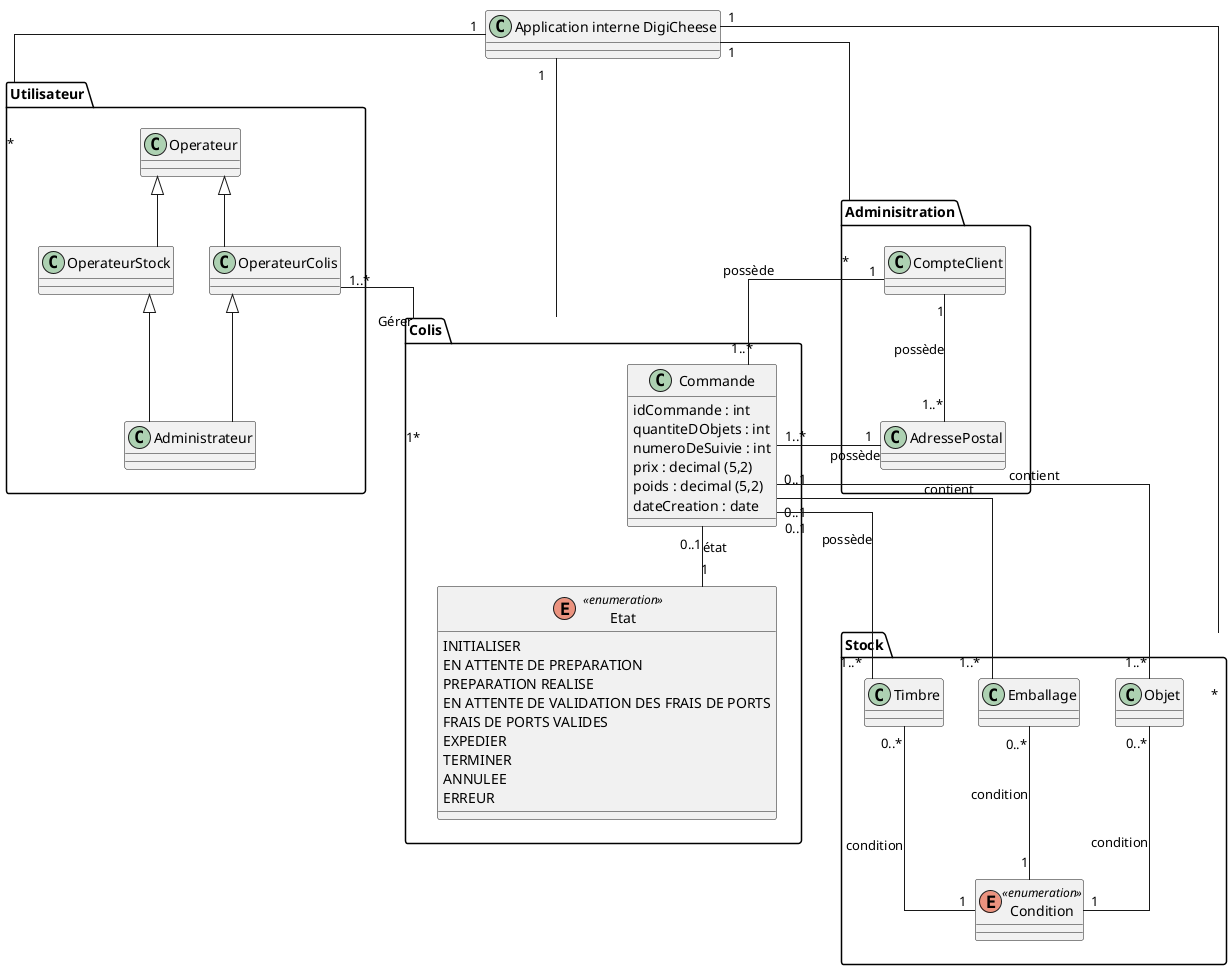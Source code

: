 @startuml Classe zoom colis
skinparam linetype ortho


package "Adminisitration"{

    'class ModeleObjet {
        'idModeleObjet : int
        'nom : string
        'description : string
        'disponible : boolean
        '{field} prix : decimal (5,2)
        '{field} poids : decimal (5,2)
    '}

    'class ModeleEmballage {
        'idModeleEmballage : int
        'nom : string
        '{field} prix : decimal (5,2)
        '{field} poids : decimal (5,2)
    '}

    'class TarifsPostaux {
        'idTarifsPostaux : int
        'poidsMaximum : int
        '{field} prix : decimal (5,2)
    '}

    'enum Status <<enumeration>>{
        'DISPONIBLE
        'RUPTURE DE STOCK
        'DISCONTINUE
    '}

    'class Quantite {
        'minObjets : int
        'maxObjets : int
    '}

    class CompteClient {
        'idClient : int
        'nom : string
        'prenom : string
        'genre : string
        'adressePostal : string
        'codePostal : int
        'ville : string
        'telephone : string
        'adresseMail : string
        'newsletters : boolean
        '{field} solde : decimal(5,2)
        'dateCreation : date
    }

   ' class Enseigne {
        'idEnseigne : int
        'nom : string
        'ville : string
        'codePostal : int
    '}



    class AdressePostal {
        'idAdressePostal : int
        'adressePostal : string
        'ville : string
        'codePostal : int
    }

}
'ModeleObjet "0..*"-- "1" Status : status
'ModeleEmballage "0..*" -- "1" Status : status
'TarifsPostaux "0..*" -- "1" Status : status

'ModeleObjet "1..*" -- "1..*" ModeleEmballage : contenir
'(ModeleObjet, ModeleEmballage) .. Quantite


package "Stock" {

    class Objet {
        'idObjet : int
    }

    class Emballage {
        'idEmballage : int
    }

    class Timbre {
        'idTimbre : int
    }

    enum Condition <<enumeration>> {
        'DISPONIBLE
        'INDISPONIBLE
    }

}

Objet "0..*" -- "1" Condition : condition
Emballage "0..*" -- "1" Condition : condition
Timbre "0..*" -- "1" Condition : condition


'Objet "0..*" -- "1" ModeleObjet : avoir
'Emballage "0..*" -- "1" ModeleEmballage : avoir
'TarifsPostaux "0..*" -- "1" Timbre : avoir

package "Colis" {

    class Commande {
        idCommande : int
        quantiteDObjets : int
        numeroDeSuivie : int
        {field} prix : decimal (5,2)
        {field} poids : decimal (5,2)
        dateCreation : date


        'ModifierPrix()
        'ModifierPoids()
        'ModifierEtat()
        'AjouterObjets()
        'AjouterEmballages()
        'AjouterTimbres()
        'AjouterNuméroSuivie()

    }

    enum Etat <<enumeration>>{
        INITIALISER
        EN ATTENTE DE PREPARATION
        PREPARATION REALISE
        EN ATTENTE DE VALIDATION DES FRAIS DE PORTS
        FRAIS DE PORTS VALIDES
        EXPEDIER
        TERMINER
        ANNULEE
        ERREUR
    }

}

Commande "0..1" -- "1"Etat :état

package "Utilisateur" {

    class Operateur {
        'idOperateur : int
        'nom : string
        'motDePasse : string
    }

    class OperateurColis {
        'InitialiserCompteClient()
        'ModifierCompteClient()
        'InitialiserComande()
        'ModifierCommande()
    }

    class OperateurStock {

    }

    class Administrateur {

    }

}


class "Application interne DigiCheese"{
    'ChercherCompteUtilisateur(nom : str, motDePasse : str)
    'ChercherCommande(idCommande : int)
    'ChercherObjetDisponible(nomObjet : str)
    'ChercherEmballagePourCommande()
    

}


CompteClient "1" -- "1..*" AdressePostal : possède
Commande "1..*" -- "1" AdressePostal : possède
'Enseigne "1..*" -- "1"AdressePostal : possède

Commande "0..1" -- "1..*" Objet : contient
Commande "0..1" -- "1..*" Emballage : contient
Commande "0..1" -- "1..*" Timbre : possède


CompteClient "1" -- "1..*" Commande : possède



'Administrateur "1..*" -- "1" Adminisitration : Gérer

OperateurColis "1..*" -- "1" Colis : Gérer

'OperateurStock "1..*" -- "1" Stock : Gérer

Operateur <|-- OperateurColis
Operateur <|-- OperateurStock
OperateurStock <|-- Administrateur
OperateurColis <|-- Administrateur


'OperateurColis "1..*" -- "0..*" CompteClient : Gérer
'OperateurColis "1..*" -- "0..*" Enseigne : Gérer

"Application interne DigiCheese" "1" -- "*" Utilisateur
"Application interne DigiCheese" "1" -- "*" Adminisitration
"Application interne DigiCheese" "1" -- "*" Stock
"Application interne DigiCheese" "1" -- "*" Colis

@enduml
